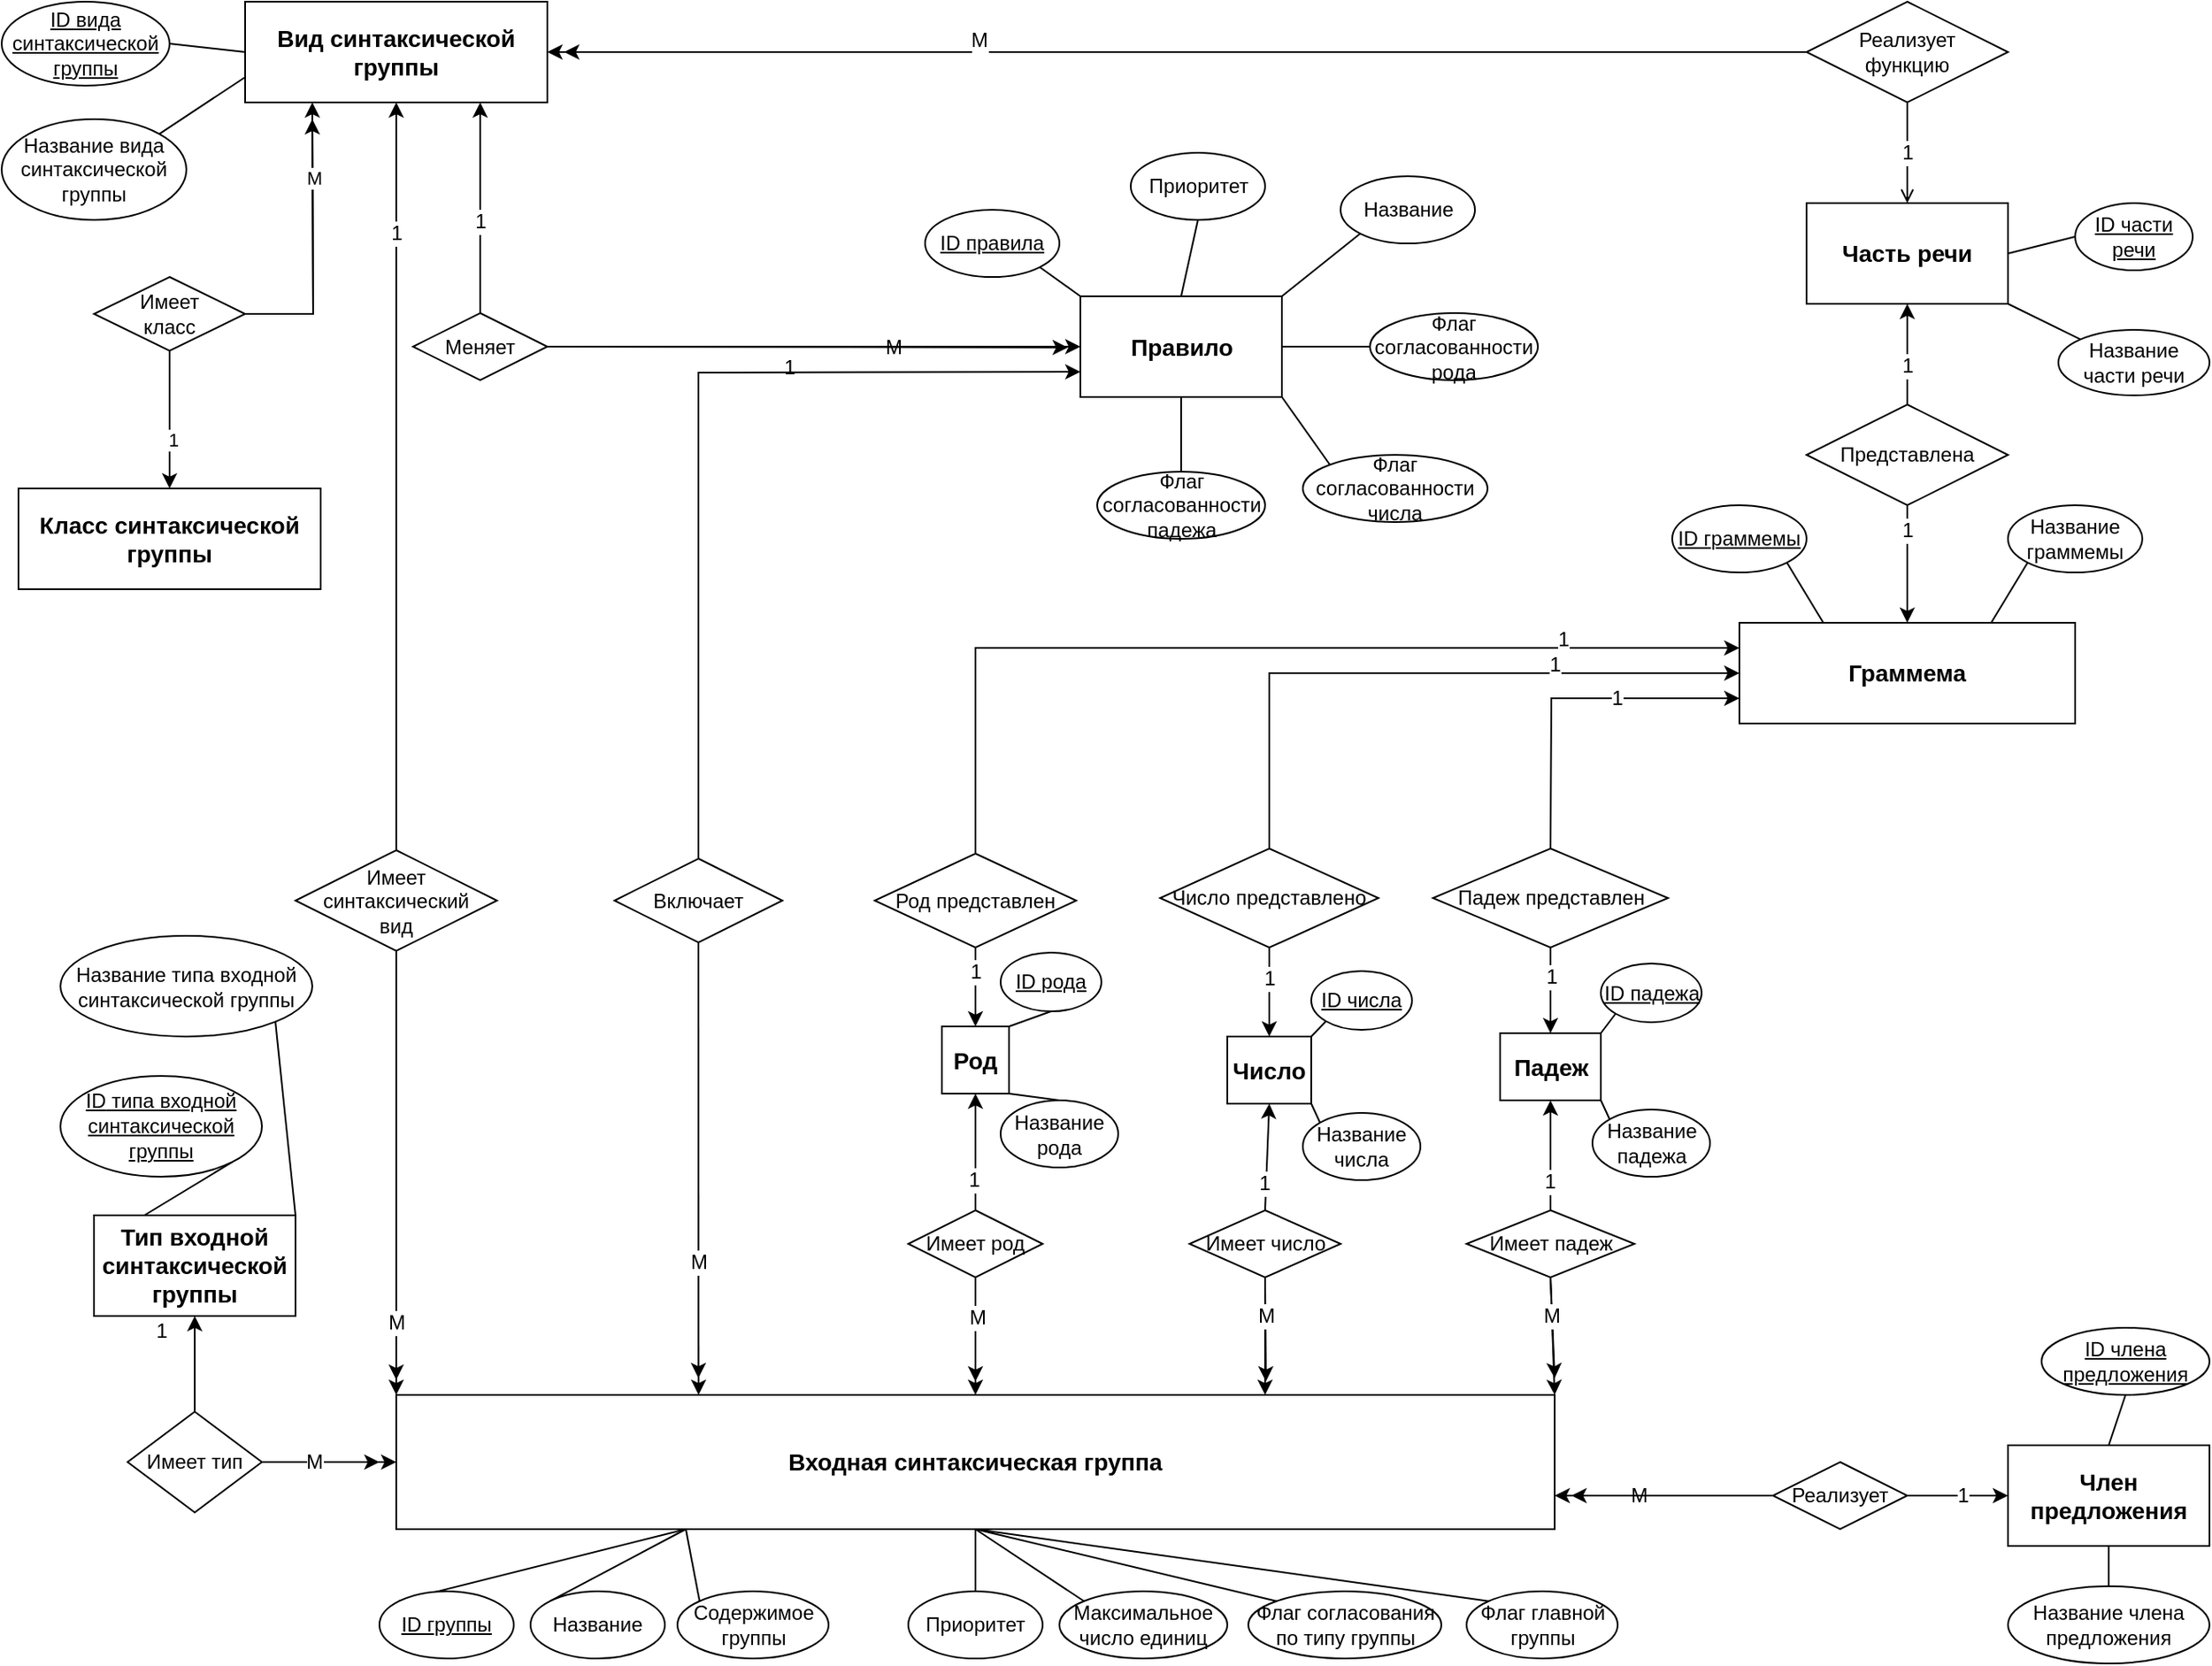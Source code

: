 <mxfile version="13.1.5" type="github">
  <diagram id="3-n-2fktoO8qeBoUGsix" name="Page-1">
    <mxGraphModel dx="539" dy="301" grid="1" gridSize="10" guides="1" tooltips="1" connect="1" arrows="1" fold="1" page="1" pageScale="1" pageWidth="1169" pageHeight="827" math="0" shadow="0">
      <root>
        <mxCell id="0" />
        <mxCell id="1" parent="0" />
        <mxCell id="CdHWgTAZpjWAVC4C5Lwt-5" style="rounded=0;orthogonalLoop=1;jettySize=auto;html=1;exitX=0.5;exitY=1;exitDx=0;exitDy=0;entryX=0;entryY=0;entryDx=0;entryDy=0;endArrow=none;endFill=0;" parent="1" source="Er8K7lmykXEFfFOnpzie-1" target="Er8K7lmykXEFfFOnpzie-8" edge="1">
          <mxGeometry relative="1" as="geometry" />
        </mxCell>
        <mxCell id="CdHWgTAZpjWAVC4C5Lwt-6" style="edgeStyle=none;rounded=0;orthogonalLoop=1;jettySize=auto;html=1;exitX=0.5;exitY=1;exitDx=0;exitDy=0;entryX=0.5;entryY=0;entryDx=0;entryDy=0;endArrow=none;endFill=0;" parent="1" source="Er8K7lmykXEFfFOnpzie-1" target="Er8K7lmykXEFfFOnpzie-6" edge="1">
          <mxGeometry relative="1" as="geometry" />
        </mxCell>
        <mxCell id="CdHWgTAZpjWAVC4C5Lwt-7" style="edgeStyle=none;rounded=0;orthogonalLoop=1;jettySize=auto;html=1;exitX=0.5;exitY=1;exitDx=0;exitDy=0;entryX=0;entryY=0;entryDx=0;entryDy=0;endArrow=none;endFill=0;" parent="1" source="Er8K7lmykXEFfFOnpzie-1" target="Er8K7lmykXEFfFOnpzie-4" edge="1">
          <mxGeometry relative="1" as="geometry" />
        </mxCell>
        <mxCell id="CdHWgTAZpjWAVC4C5Lwt-8" style="edgeStyle=none;rounded=0;orthogonalLoop=1;jettySize=auto;html=1;exitX=0.5;exitY=1;exitDx=0;exitDy=0;entryX=0;entryY=0;entryDx=0;entryDy=0;endArrow=none;endFill=0;" parent="1" source="Er8K7lmykXEFfFOnpzie-1" target="Er8K7lmykXEFfFOnpzie-5" edge="1">
          <mxGeometry relative="1" as="geometry" />
        </mxCell>
        <mxCell id="Er8K7lmykXEFfFOnpzie-1" value="Входная синтаксическая группа" style="rounded=0;whiteSpace=wrap;html=1;fontSize=14;fontStyle=1" parent="1" vertex="1">
          <mxGeometry x="710" y="1100" width="690" height="80" as="geometry" />
        </mxCell>
        <mxCell id="Er8K7lmykXEFfFOnpzie-11" style="rounded=0;orthogonalLoop=1;jettySize=auto;html=1;exitX=0;exitY=0;exitDx=0;exitDy=0;entryX=0.25;entryY=1;entryDx=0;entryDy=0;endArrow=none;endFill=0;" parent="1" source="Er8K7lmykXEFfFOnpzie-2" target="Er8K7lmykXEFfFOnpzie-1" edge="1">
          <mxGeometry relative="1" as="geometry" />
        </mxCell>
        <mxCell id="Er8K7lmykXEFfFOnpzie-2" value="&lt;u&gt;ID группы&lt;/u&gt;" style="ellipse;whiteSpace=wrap;html=1;" parent="1" vertex="1">
          <mxGeometry x="700" y="1217" width="80" height="40" as="geometry" />
        </mxCell>
        <mxCell id="Er8K7lmykXEFfFOnpzie-12" style="edgeStyle=none;rounded=0;orthogonalLoop=1;jettySize=auto;html=1;exitX=0;exitY=0;exitDx=0;exitDy=0;entryX=0.25;entryY=1;entryDx=0;entryDy=0;endArrow=none;endFill=0;" parent="1" source="Er8K7lmykXEFfFOnpzie-3" target="Er8K7lmykXEFfFOnpzie-1" edge="1">
          <mxGeometry relative="1" as="geometry" />
        </mxCell>
        <mxCell id="Er8K7lmykXEFfFOnpzie-3" value="Название" style="ellipse;whiteSpace=wrap;html=1;" parent="1" vertex="1">
          <mxGeometry x="790" y="1217" width="80" height="40" as="geometry" />
        </mxCell>
        <mxCell id="Er8K7lmykXEFfFOnpzie-4" value="Максимальное число единиц" style="ellipse;whiteSpace=wrap;html=1;" parent="1" vertex="1">
          <mxGeometry x="1105" y="1217" width="100" height="40" as="geometry" />
        </mxCell>
        <mxCell id="Er8K7lmykXEFfFOnpzie-5" value="Флаг согласования по типу группы" style="ellipse;whiteSpace=wrap;html=1;" parent="1" vertex="1">
          <mxGeometry x="1217.5" y="1217" width="115" height="40" as="geometry" />
        </mxCell>
        <mxCell id="Er8K7lmykXEFfFOnpzie-6" value="Приоритет" style="ellipse;whiteSpace=wrap;html=1;" parent="1" vertex="1">
          <mxGeometry x="1015" y="1217" width="80" height="40" as="geometry" />
        </mxCell>
        <mxCell id="CdHWgTAZpjWAVC4C5Lwt-1" style="rounded=0;orthogonalLoop=1;jettySize=auto;html=1;exitX=0;exitY=0;exitDx=0;exitDy=0;entryX=0.25;entryY=1;entryDx=0;entryDy=0;endArrow=none;endFill=0;" parent="1" source="Er8K7lmykXEFfFOnpzie-7" target="Er8K7lmykXEFfFOnpzie-1" edge="1">
          <mxGeometry relative="1" as="geometry" />
        </mxCell>
        <mxCell id="Er8K7lmykXEFfFOnpzie-7" value="Содержимое группы" style="ellipse;whiteSpace=wrap;html=1;" parent="1" vertex="1">
          <mxGeometry x="877.5" y="1217" width="90" height="40" as="geometry" />
        </mxCell>
        <mxCell id="Er8K7lmykXEFfFOnpzie-8" value="Флаг главной группы" style="ellipse;whiteSpace=wrap;html=1;" parent="1" vertex="1">
          <mxGeometry x="1347.5" y="1217" width="90" height="40" as="geometry" />
        </mxCell>
        <mxCell id="Er8K7lmykXEFfFOnpzie-20" style="edgeStyle=none;rounded=0;orthogonalLoop=1;jettySize=auto;html=1;exitX=1;exitY=0.5;exitDx=0;exitDy=0;endArrow=classic;endFill=1;" parent="1" source="Er8K7lmykXEFfFOnpzie-19" edge="1">
          <mxGeometry relative="1" as="geometry">
            <mxPoint x="700" y="1140" as="targetPoint" />
            <Array as="points">
              <mxPoint x="660" y="1140" />
            </Array>
          </mxGeometry>
        </mxCell>
        <mxCell id="Er8K7lmykXEFfFOnpzie-23" style="edgeStyle=none;rounded=0;orthogonalLoop=1;jettySize=auto;html=1;exitX=0.5;exitY=0;exitDx=0;exitDy=0;entryX=0.5;entryY=1;entryDx=0;entryDy=0;endArrow=classic;endFill=1;" parent="1" source="Er8K7lmykXEFfFOnpzie-19" target="Er8K7lmykXEFfFOnpzie-22" edge="1">
          <mxGeometry relative="1" as="geometry" />
        </mxCell>
        <mxCell id="Er8K7lmykXEFfFOnpzie-24" value="1" style="text;html=1;align=center;verticalAlign=middle;resizable=0;points=[];labelBackgroundColor=#ffffff;" parent="Er8K7lmykXEFfFOnpzie-23" vertex="1" connectable="0">
          <mxGeometry x="0.651" y="1" relative="1" as="geometry">
            <mxPoint x="-19" y="-1" as="offset" />
          </mxGeometry>
        </mxCell>
        <mxCell id="Acf67Gp8EdVM3Cdp0NT5-10" style="edgeStyle=orthogonalEdgeStyle;rounded=0;orthogonalLoop=1;jettySize=auto;html=1;exitX=1;exitY=0.5;exitDx=0;exitDy=0;startArrow=none;startFill=0;endArrow=classic;endFill=1;entryX=0;entryY=0.5;entryDx=0;entryDy=0;" parent="1" source="Er8K7lmykXEFfFOnpzie-19" target="Er8K7lmykXEFfFOnpzie-1" edge="1">
          <mxGeometry relative="1" as="geometry">
            <mxPoint x="710" y="1187" as="targetPoint" />
            <Array as="points">
              <mxPoint x="640" y="1140" />
              <mxPoint x="640" y="1140" />
            </Array>
          </mxGeometry>
        </mxCell>
        <mxCell id="Acf67Gp8EdVM3Cdp0NT5-19" value="М" style="text;html=1;align=center;verticalAlign=middle;resizable=0;points=[];labelBackgroundColor=#ffffff;" parent="Acf67Gp8EdVM3Cdp0NT5-10" vertex="1" connectable="0">
          <mxGeometry x="0.544" y="-2" relative="1" as="geometry">
            <mxPoint x="-31.43" y="-2" as="offset" />
          </mxGeometry>
        </mxCell>
        <mxCell id="Er8K7lmykXEFfFOnpzie-19" value="Имеет тип" style="rhombus;whiteSpace=wrap;html=1;" parent="1" vertex="1">
          <mxGeometry x="550" y="1110" width="80" height="60" as="geometry" />
        </mxCell>
        <mxCell id="Er8K7lmykXEFfFOnpzie-22" value="&lt;font style=&quot;font-size: 14px&quot;&gt;&lt;b&gt;Тип входной синтаксической группы&lt;/b&gt;&lt;/font&gt;" style="rounded=0;whiteSpace=wrap;html=1;" parent="1" vertex="1">
          <mxGeometry x="530" y="993" width="120" height="60" as="geometry" />
        </mxCell>
        <mxCell id="Er8K7lmykXEFfFOnpzie-27" style="edgeStyle=none;rounded=0;orthogonalLoop=1;jettySize=auto;html=1;exitX=1;exitY=1;exitDx=0;exitDy=0;entryX=1;entryY=0;entryDx=0;entryDy=0;endArrow=none;endFill=0;" parent="1" source="Er8K7lmykXEFfFOnpzie-25" target="Er8K7lmykXEFfFOnpzie-22" edge="1">
          <mxGeometry relative="1" as="geometry" />
        </mxCell>
        <mxCell id="Er8K7lmykXEFfFOnpzie-25" value="&lt;span style=&quot;line-height: 115%&quot;&gt;&lt;font style=&quot;font-size: 12px&quot;&gt;Название типа входной синтаксической группы&lt;/font&gt;&lt;/span&gt;" style="ellipse;whiteSpace=wrap;html=1;" parent="1" vertex="1">
          <mxGeometry x="510" y="826.5" width="150" height="60" as="geometry" />
        </mxCell>
        <mxCell id="Er8K7lmykXEFfFOnpzie-28" style="edgeStyle=none;rounded=0;orthogonalLoop=1;jettySize=auto;html=1;exitX=1;exitY=1;exitDx=0;exitDy=0;entryX=0.25;entryY=0;entryDx=0;entryDy=0;endArrow=none;endFill=0;" parent="1" source="Er8K7lmykXEFfFOnpzie-26" target="Er8K7lmykXEFfFOnpzie-22" edge="1">
          <mxGeometry relative="1" as="geometry" />
        </mxCell>
        <mxCell id="Er8K7lmykXEFfFOnpzie-26" value="&lt;font style=&quot;font-size: 12px&quot;&gt;&lt;u&gt;&lt;span lang=&quot;EN-US&quot; style=&quot;line-height: 115%&quot;&gt;ID&lt;/span&gt;&lt;span lang=&quot;EN-US&quot; style=&quot;line-height: 115%&quot;&gt; &lt;/span&gt;&lt;span style=&quot;line-height: 115%&quot;&gt;типа входной синтаксической группы&lt;/span&gt;&lt;/u&gt;&lt;/font&gt;" style="ellipse;whiteSpace=wrap;html=1;" parent="1" vertex="1">
          <mxGeometry x="510" y="910" width="120" height="60" as="geometry" />
        </mxCell>
        <mxCell id="Er8K7lmykXEFfFOnpzie-50" style="edgeStyle=none;rounded=0;orthogonalLoop=1;jettySize=auto;html=1;exitX=0.5;exitY=1;exitDx=0;exitDy=0;endArrow=classic;endFill=1;" parent="1" source="Er8K7lmykXEFfFOnpzie-29" edge="1">
          <mxGeometry relative="1" as="geometry">
            <mxPoint x="890" y="1090" as="targetPoint" />
          </mxGeometry>
        </mxCell>
        <mxCell id="Acf67Gp8EdVM3Cdp0NT5-11" style="rounded=0;orthogonalLoop=1;jettySize=auto;html=1;exitX=0.5;exitY=1;exitDx=0;exitDy=0;startArrow=none;startFill=0;endArrow=classic;endFill=1;entryX=0.261;entryY=0;entryDx=0;entryDy=0;entryPerimeter=0;" parent="1" source="Er8K7lmykXEFfFOnpzie-29" target="Er8K7lmykXEFfFOnpzie-1" edge="1">
          <mxGeometry relative="1" as="geometry">
            <mxPoint x="885" y="1092" as="targetPoint" />
          </mxGeometry>
        </mxCell>
        <mxCell id="Acf67Gp8EdVM3Cdp0NT5-20" value="М" style="text;html=1;align=center;verticalAlign=middle;resizable=0;points=[];labelBackgroundColor=#ffffff;" parent="Acf67Gp8EdVM3Cdp0NT5-11" vertex="1" connectable="0">
          <mxGeometry x="0.347" y="-3" relative="1" as="geometry">
            <mxPoint x="3" y="9" as="offset" />
          </mxGeometry>
        </mxCell>
        <mxCell id="0sZof68oqh2SKTBoao20-3" style="edgeStyle=none;rounded=0;orthogonalLoop=1;jettySize=auto;html=1;exitX=0.5;exitY=0;exitDx=0;exitDy=0;entryX=0;entryY=0.75;entryDx=0;entryDy=0;" parent="1" source="Er8K7lmykXEFfFOnpzie-29" target="Er8K7lmykXEFfFOnpzie-30" edge="1">
          <mxGeometry relative="1" as="geometry">
            <Array as="points">
              <mxPoint x="890" y="491" />
            </Array>
          </mxGeometry>
        </mxCell>
        <mxCell id="0sZof68oqh2SKTBoao20-4" value="1" style="text;html=1;align=center;verticalAlign=middle;resizable=0;points=[];" parent="0sZof68oqh2SKTBoao20-3" vertex="1" connectable="0">
          <mxGeometry x="0.173" y="-41" relative="1" as="geometry">
            <mxPoint x="40" y="-44" as="offset" />
          </mxGeometry>
        </mxCell>
        <mxCell id="Er8K7lmykXEFfFOnpzie-29" value="Включает" style="rhombus;whiteSpace=wrap;html=1;" parent="1" vertex="1">
          <mxGeometry x="840" y="780.5" width="100" height="50" as="geometry" />
        </mxCell>
        <mxCell id="Er8K7lmykXEFfFOnpzie-30" value="Правило" style="rounded=0;whiteSpace=wrap;html=1;fontSize=14;fontStyle=1" parent="1" vertex="1">
          <mxGeometry x="1117.5" y="445.5" width="120" height="60" as="geometry" />
        </mxCell>
        <mxCell id="Er8K7lmykXEFfFOnpzie-71" style="edgeStyle=none;rounded=0;orthogonalLoop=1;jettySize=auto;html=1;exitX=0.5;exitY=0;exitDx=0;exitDy=0;entryX=0.5;entryY=1;entryDx=0;entryDy=0;endArrow=none;endFill=0;" parent="1" source="Er8K7lmykXEFfFOnpzie-32" target="Er8K7lmykXEFfFOnpzie-30" edge="1">
          <mxGeometry relative="1" as="geometry" />
        </mxCell>
        <mxCell id="Er8K7lmykXEFfFOnpzie-32" value="Флаг согласованности падежа" style="ellipse;whiteSpace=wrap;html=1;" parent="1" vertex="1">
          <mxGeometry x="1127.5" y="550" width="100" height="40" as="geometry" />
        </mxCell>
        <mxCell id="Er8K7lmykXEFfFOnpzie-77" style="edgeStyle=none;rounded=0;orthogonalLoop=1;jettySize=auto;html=1;exitX=0;exitY=0.5;exitDx=0;exitDy=0;entryX=1;entryY=0.5;entryDx=0;entryDy=0;endArrow=none;endFill=0;" parent="1" source="Er8K7lmykXEFfFOnpzie-33" target="Er8K7lmykXEFfFOnpzie-30" edge="1">
          <mxGeometry relative="1" as="geometry" />
        </mxCell>
        <mxCell id="Er8K7lmykXEFfFOnpzie-33" value="Флаг согласованности рода" style="ellipse;whiteSpace=wrap;html=1;" parent="1" vertex="1">
          <mxGeometry x="1290" y="455.5" width="100" height="40" as="geometry" />
        </mxCell>
        <mxCell id="Er8K7lmykXEFfFOnpzie-73" style="edgeStyle=none;rounded=0;orthogonalLoop=1;jettySize=auto;html=1;exitX=0.5;exitY=1;exitDx=0;exitDy=0;entryX=0.5;entryY=0;entryDx=0;entryDy=0;endArrow=none;endFill=0;" parent="1" source="Er8K7lmykXEFfFOnpzie-34" target="Er8K7lmykXEFfFOnpzie-30" edge="1">
          <mxGeometry relative="1" as="geometry">
            <Array as="points" />
          </mxGeometry>
        </mxCell>
        <mxCell id="Er8K7lmykXEFfFOnpzie-34" value="Приоритет" style="ellipse;whiteSpace=wrap;html=1;" parent="1" vertex="1">
          <mxGeometry x="1147.5" y="360" width="80" height="40" as="geometry" />
        </mxCell>
        <mxCell id="Er8K7lmykXEFfFOnpzie-52" style="edgeStyle=none;rounded=0;orthogonalLoop=1;jettySize=auto;html=1;exitX=1;exitY=1;exitDx=0;exitDy=0;entryX=0;entryY=0;entryDx=0;entryDy=0;endArrow=none;endFill=0;" parent="1" source="Er8K7lmykXEFfFOnpzie-35" target="Er8K7lmykXEFfFOnpzie-30" edge="1">
          <mxGeometry relative="1" as="geometry" />
        </mxCell>
        <mxCell id="Er8K7lmykXEFfFOnpzie-35" value="&lt;u&gt;ID правила&lt;/u&gt;" style="ellipse;whiteSpace=wrap;html=1;" parent="1" vertex="1">
          <mxGeometry x="1025" y="394" width="80" height="40" as="geometry" />
        </mxCell>
        <mxCell id="Er8K7lmykXEFfFOnpzie-74" style="edgeStyle=none;rounded=0;orthogonalLoop=1;jettySize=auto;html=1;exitX=0;exitY=0;exitDx=0;exitDy=0;entryX=1;entryY=1;entryDx=0;entryDy=0;endArrow=none;endFill=0;" parent="1" source="Er8K7lmykXEFfFOnpzie-40" target="Er8K7lmykXEFfFOnpzie-30" edge="1">
          <mxGeometry relative="1" as="geometry" />
        </mxCell>
        <mxCell id="Er8K7lmykXEFfFOnpzie-40" value="Флаг согласованности числа" style="ellipse;whiteSpace=wrap;html=1;" parent="1" vertex="1">
          <mxGeometry x="1250" y="540" width="110" height="40" as="geometry" />
        </mxCell>
        <mxCell id="Er8K7lmykXEFfFOnpzie-72" style="edgeStyle=none;rounded=0;orthogonalLoop=1;jettySize=auto;html=1;exitX=0;exitY=1;exitDx=0;exitDy=0;entryX=1;entryY=0;entryDx=0;entryDy=0;endArrow=none;endFill=0;" parent="1" source="Er8K7lmykXEFfFOnpzie-46" target="Er8K7lmykXEFfFOnpzie-30" edge="1">
          <mxGeometry relative="1" as="geometry" />
        </mxCell>
        <mxCell id="Er8K7lmykXEFfFOnpzie-46" value="Название" style="ellipse;whiteSpace=wrap;html=1;" parent="1" vertex="1">
          <mxGeometry x="1272.5" y="374" width="80" height="40" as="geometry" />
        </mxCell>
        <mxCell id="Er8K7lmykXEFfFOnpzie-58" style="edgeStyle=none;rounded=0;orthogonalLoop=1;jettySize=auto;html=1;exitX=0.5;exitY=0;exitDx=0;exitDy=0;endArrow=classic;endFill=1;" parent="1" source="Er8K7lmykXEFfFOnpzie-53" edge="1">
          <mxGeometry relative="1" as="geometry">
            <mxPoint x="760" y="330" as="targetPoint" />
          </mxGeometry>
        </mxCell>
        <mxCell id="Er8K7lmykXEFfFOnpzie-59" value="1" style="text;html=1;align=center;verticalAlign=middle;resizable=0;points=[];labelBackgroundColor=#ffffff;" parent="Er8K7lmykXEFfFOnpzie-58" vertex="1" connectable="0">
          <mxGeometry x="-0.486" relative="1" as="geometry">
            <mxPoint y="-22" as="offset" />
          </mxGeometry>
        </mxCell>
        <mxCell id="Acf67Gp8EdVM3Cdp0NT5-2" style="edgeStyle=orthogonalEdgeStyle;rounded=0;orthogonalLoop=1;jettySize=auto;html=1;endArrow=classic;endFill=1;entryX=0;entryY=0.5;entryDx=0;entryDy=0;exitX=1;exitY=0.5;exitDx=0;exitDy=0;" parent="1" source="Er8K7lmykXEFfFOnpzie-53" target="Er8K7lmykXEFfFOnpzie-30" edge="1">
          <mxGeometry relative="1" as="geometry">
            <mxPoint x="820" y="540" as="sourcePoint" />
            <mxPoint x="1110" y="500" as="targetPoint" />
            <Array as="points">
              <mxPoint x="820" y="476" />
              <mxPoint x="820" y="476" />
            </Array>
          </mxGeometry>
        </mxCell>
        <mxCell id="CdHWgTAZpjWAVC4C5Lwt-13" style="edgeStyle=none;rounded=0;orthogonalLoop=1;jettySize=auto;html=1;exitX=1;exitY=0.5;exitDx=0;exitDy=0;endArrow=classic;endFill=1;" parent="1" source="Er8K7lmykXEFfFOnpzie-53" edge="1">
          <mxGeometry relative="1" as="geometry">
            <mxPoint x="1110" y="476" as="targetPoint" />
            <Array as="points" />
          </mxGeometry>
        </mxCell>
        <mxCell id="CdHWgTAZpjWAVC4C5Lwt-14" value="М" style="text;html=1;align=center;verticalAlign=middle;resizable=0;points=[];" parent="CdHWgTAZpjWAVC4C5Lwt-13" vertex="1" connectable="0">
          <mxGeometry x="0.35" y="-2" relative="1" as="geometry">
            <mxPoint x="-4.16" y="-2.34" as="offset" />
          </mxGeometry>
        </mxCell>
        <mxCell id="Er8K7lmykXEFfFOnpzie-53" value="Меняет" style="rhombus;whiteSpace=wrap;html=1;" parent="1" vertex="1">
          <mxGeometry x="720" y="455.5" width="80" height="40" as="geometry" />
        </mxCell>
        <mxCell id="Er8K7lmykXEFfFOnpzie-57" value="Вид синтаксической группы" style="rounded=0;whiteSpace=wrap;html=1;fontSize=14;fontStyle=1" parent="1" vertex="1">
          <mxGeometry x="620" y="270" width="180" height="60" as="geometry" />
        </mxCell>
        <mxCell id="Er8K7lmykXEFfFOnpzie-62" style="edgeStyle=none;rounded=0;orthogonalLoop=1;jettySize=auto;html=1;exitX=1;exitY=0.5;exitDx=0;exitDy=0;entryX=0;entryY=0.5;entryDx=0;entryDy=0;endArrow=none;endFill=0;" parent="1" source="Er8K7lmykXEFfFOnpzie-60" target="Er8K7lmykXEFfFOnpzie-57" edge="1">
          <mxGeometry relative="1" as="geometry" />
        </mxCell>
        <mxCell id="Er8K7lmykXEFfFOnpzie-60" value="&lt;u&gt;ID вида синтаксической группы&lt;/u&gt;" style="ellipse;whiteSpace=wrap;html=1;" parent="1" vertex="1">
          <mxGeometry x="475" y="270" width="100" height="50" as="geometry" />
        </mxCell>
        <mxCell id="Er8K7lmykXEFfFOnpzie-63" style="edgeStyle=none;rounded=0;orthogonalLoop=1;jettySize=auto;html=1;exitX=1;exitY=0;exitDx=0;exitDy=0;entryX=0;entryY=0.75;entryDx=0;entryDy=0;endArrow=none;endFill=0;" parent="1" source="Er8K7lmykXEFfFOnpzie-61" target="Er8K7lmykXEFfFOnpzie-57" edge="1">
          <mxGeometry relative="1" as="geometry">
            <mxPoint x="703.891" y="538.787" as="sourcePoint" />
          </mxGeometry>
        </mxCell>
        <mxCell id="Er8K7lmykXEFfFOnpzie-61" value="Название вида синтаксической группы" style="ellipse;whiteSpace=wrap;html=1;" parent="1" vertex="1">
          <mxGeometry x="475" y="340" width="110" height="60" as="geometry" />
        </mxCell>
        <mxCell id="Er8K7lmykXEFfFOnpzie-81" style="edgeStyle=none;rounded=0;orthogonalLoop=1;jettySize=auto;html=1;exitX=0.5;exitY=0;exitDx=0;exitDy=0;entryX=0.5;entryY=1;entryDx=0;entryDy=0;endArrow=classic;endFill=1;" parent="1" source="Er8K7lmykXEFfFOnpzie-78" target="Er8K7lmykXEFfFOnpzie-57" edge="1">
          <mxGeometry relative="1" as="geometry" />
        </mxCell>
        <mxCell id="Er8K7lmykXEFfFOnpzie-82" value="1" style="text;html=1;align=center;verticalAlign=middle;resizable=0;points=[];labelBackgroundColor=#ffffff;" parent="Er8K7lmykXEFfFOnpzie-81" vertex="1" connectable="0">
          <mxGeometry x="0.685" y="-1" relative="1" as="geometry">
            <mxPoint x="-1" y="8" as="offset" />
          </mxGeometry>
        </mxCell>
        <mxCell id="Acf67Gp8EdVM3Cdp0NT5-16" style="rounded=0;orthogonalLoop=1;jettySize=auto;html=1;exitX=0.5;exitY=1;exitDx=0;exitDy=0;startArrow=none;startFill=0;endArrow=classic;endFill=1;entryX=0;entryY=0;entryDx=0;entryDy=0;" parent="1" source="Er8K7lmykXEFfFOnpzie-78" target="Er8K7lmykXEFfFOnpzie-1" edge="1">
          <mxGeometry relative="1" as="geometry">
            <mxPoint x="751" y="782.0" as="sourcePoint" />
            <mxPoint x="770" y="1100" as="targetPoint" />
          </mxGeometry>
        </mxCell>
        <mxCell id="Acf67Gp8EdVM3Cdp0NT5-17" style="edgeStyle=none;rounded=0;orthogonalLoop=1;jettySize=auto;html=1;exitX=0.5;exitY=1;exitDx=0;exitDy=0;startArrow=none;startFill=0;endArrow=classic;endFill=1;" parent="1" source="Er8K7lmykXEFfFOnpzie-78" edge="1">
          <mxGeometry relative="1" as="geometry">
            <mxPoint x="710" y="1091" as="targetPoint" />
            <mxPoint x="751" y="782.0" as="sourcePoint" />
          </mxGeometry>
        </mxCell>
        <mxCell id="Acf67Gp8EdVM3Cdp0NT5-18" value="М" style="text;html=1;align=center;verticalAlign=middle;resizable=0;points=[];labelBackgroundColor=#ffffff;" parent="Acf67Gp8EdVM3Cdp0NT5-17" vertex="1" connectable="0">
          <mxGeometry x="0.728" relative="1" as="geometry">
            <mxPoint as="offset" />
          </mxGeometry>
        </mxCell>
        <mxCell id="Er8K7lmykXEFfFOnpzie-93" style="edgeStyle=none;rounded=0;orthogonalLoop=1;jettySize=auto;html=1;exitX=0.5;exitY=0;exitDx=0;exitDy=0;entryX=0.5;entryY=1;entryDx=0;entryDy=0;endArrow=none;endFill=0;" parent="1" source="Er8K7lmykXEFfFOnpzie-84" target="Er8K7lmykXEFfFOnpzie-91" edge="1">
          <mxGeometry relative="1" as="geometry" />
        </mxCell>
        <mxCell id="Er8K7lmykXEFfFOnpzie-94" style="edgeStyle=none;rounded=0;orthogonalLoop=1;jettySize=auto;html=1;exitX=0.5;exitY=1;exitDx=0;exitDy=0;entryX=0.5;entryY=0;entryDx=0;entryDy=0;endArrow=none;endFill=0;" parent="1" source="Er8K7lmykXEFfFOnpzie-84" target="Er8K7lmykXEFfFOnpzie-92" edge="1">
          <mxGeometry relative="1" as="geometry" />
        </mxCell>
        <mxCell id="Er8K7lmykXEFfFOnpzie-84" value="Член предложения" style="rounded=0;whiteSpace=wrap;html=1;fontSize=14;fontStyle=1" parent="1" vertex="1">
          <mxGeometry x="1670" y="1130" width="120" height="60" as="geometry" />
        </mxCell>
        <mxCell id="Er8K7lmykXEFfFOnpzie-86" style="edgeStyle=none;rounded=0;orthogonalLoop=1;jettySize=auto;html=1;exitX=0;exitY=0.5;exitDx=0;exitDy=0;entryX=1;entryY=0.75;entryDx=0;entryDy=0;endArrow=classic;endFill=1;" parent="1" source="Er8K7lmykXEFfFOnpzie-85" target="Er8K7lmykXEFfFOnpzie-1" edge="1">
          <mxGeometry relative="1" as="geometry">
            <Array as="points" />
            <mxPoint x="1941" y="1180.0" as="targetPoint" />
          </mxGeometry>
        </mxCell>
        <mxCell id="Er8K7lmykXEFfFOnpzie-87" style="edgeStyle=none;rounded=0;orthogonalLoop=1;jettySize=auto;html=1;exitX=1;exitY=0.5;exitDx=0;exitDy=0;entryX=0;entryY=0.5;entryDx=0;entryDy=0;endArrow=classic;endFill=1;" parent="1" source="Er8K7lmykXEFfFOnpzie-85" target="Er8K7lmykXEFfFOnpzie-84" edge="1">
          <mxGeometry relative="1" as="geometry" />
        </mxCell>
        <mxCell id="Er8K7lmykXEFfFOnpzie-88" value="1" style="text;html=1;align=center;verticalAlign=middle;resizable=0;points=[];labelBackgroundColor=#ffffff;" parent="Er8K7lmykXEFfFOnpzie-87" vertex="1" connectable="0">
          <mxGeometry x="-0.242" y="2" relative="1" as="geometry">
            <mxPoint x="10" y="2" as="offset" />
          </mxGeometry>
        </mxCell>
        <mxCell id="CdHWgTAZpjWAVC4C5Lwt-2" style="edgeStyle=orthogonalEdgeStyle;rounded=0;orthogonalLoop=1;jettySize=auto;html=1;exitX=0;exitY=0.5;exitDx=0;exitDy=0;endArrow=classic;endFill=1;" parent="1" source="Er8K7lmykXEFfFOnpzie-85" edge="1">
          <mxGeometry relative="1" as="geometry">
            <mxPoint x="1410" y="1160" as="targetPoint" />
          </mxGeometry>
        </mxCell>
        <mxCell id="CdHWgTAZpjWAVC4C5Lwt-4" value="М" style="text;html=1;align=center;verticalAlign=middle;resizable=0;points=[];" parent="CdHWgTAZpjWAVC4C5Lwt-2" vertex="1" connectable="0">
          <mxGeometry x="-0.1" y="-16" relative="1" as="geometry">
            <mxPoint x="-26" y="16" as="offset" />
          </mxGeometry>
        </mxCell>
        <mxCell id="Er8K7lmykXEFfFOnpzie-85" value="Реализует" style="rhombus;whiteSpace=wrap;html=1;" parent="1" vertex="1">
          <mxGeometry x="1530" y="1140" width="80" height="40" as="geometry" />
        </mxCell>
        <mxCell id="Er8K7lmykXEFfFOnpzie-91" value="&lt;u&gt;ID члена предложения&lt;/u&gt;" style="ellipse;whiteSpace=wrap;html=1;" parent="1" vertex="1">
          <mxGeometry x="1690" y="1060" width="100" height="40" as="geometry" />
        </mxCell>
        <mxCell id="Er8K7lmykXEFfFOnpzie-92" value="Название члена предложения" style="ellipse;whiteSpace=wrap;html=1;" parent="1" vertex="1">
          <mxGeometry x="1670" y="1214" width="120" height="46" as="geometry" />
        </mxCell>
        <mxCell id="Er8K7lmykXEFfFOnpzie-105" value="Граммема" style="rounded=0;whiteSpace=wrap;html=1;fontSize=14;fontStyle=1" parent="1" vertex="1">
          <mxGeometry x="1510" y="640" width="200" height="60" as="geometry" />
        </mxCell>
        <mxCell id="Er8K7lmykXEFfFOnpzie-111" value="Часть речи" style="rounded=0;whiteSpace=wrap;html=1;fontSize=14;fontStyle=1" parent="1" vertex="1">
          <mxGeometry x="1550" y="390" width="120" height="60" as="geometry" />
        </mxCell>
        <mxCell id="Er8K7lmykXEFfFOnpzie-113" style="edgeStyle=none;rounded=0;orthogonalLoop=1;jettySize=auto;html=1;exitX=0.5;exitY=1;exitDx=0;exitDy=0;entryX=0.5;entryY=0;entryDx=0;entryDy=0;endArrow=classic;endFill=1;" parent="1" source="Er8K7lmykXEFfFOnpzie-112" target="Er8K7lmykXEFfFOnpzie-105" edge="1">
          <mxGeometry relative="1" as="geometry">
            <Array as="points">
              <mxPoint x="1610" y="580" />
            </Array>
          </mxGeometry>
        </mxCell>
        <mxCell id="Er8K7lmykXEFfFOnpzie-117" value="1" style="text;html=1;align=center;verticalAlign=middle;resizable=0;points=[];labelBackgroundColor=#ffffff;" parent="Er8K7lmykXEFfFOnpzie-113" vertex="1" connectable="0">
          <mxGeometry x="0.267" relative="1" as="geometry">
            <mxPoint y="-30" as="offset" />
          </mxGeometry>
        </mxCell>
        <mxCell id="Er8K7lmykXEFfFOnpzie-114" style="edgeStyle=none;rounded=0;orthogonalLoop=1;jettySize=auto;html=1;exitX=0.5;exitY=0;exitDx=0;exitDy=0;entryX=0.5;entryY=1;entryDx=0;entryDy=0;endArrow=classic;endFill=1;" parent="1" source="Er8K7lmykXEFfFOnpzie-112" target="Er8K7lmykXEFfFOnpzie-111" edge="1">
          <mxGeometry relative="1" as="geometry" />
        </mxCell>
        <mxCell id="Er8K7lmykXEFfFOnpzie-116" value="1" style="text;html=1;align=center;verticalAlign=middle;resizable=0;points=[];labelBackgroundColor=#ffffff;" parent="Er8K7lmykXEFfFOnpzie-114" vertex="1" connectable="0">
          <mxGeometry x="0.325" relative="1" as="geometry">
            <mxPoint y="16.67" as="offset" />
          </mxGeometry>
        </mxCell>
        <mxCell id="Er8K7lmykXEFfFOnpzie-112" value="Представлена" style="rhombus;whiteSpace=wrap;html=1;" parent="1" vertex="1">
          <mxGeometry x="1550" y="510" width="120" height="60" as="geometry" />
        </mxCell>
        <mxCell id="Er8K7lmykXEFfFOnpzie-118" style="edgeStyle=none;rounded=0;orthogonalLoop=1;jettySize=auto;html=1;exitX=0.5;exitY=1;exitDx=0;exitDy=0;entryX=0.5;entryY=0;entryDx=0;entryDy=0;endArrow=open;endFill=0;" parent="1" source="Er8K7lmykXEFfFOnpzie-115" target="Er8K7lmykXEFfFOnpzie-111" edge="1">
          <mxGeometry relative="1" as="geometry" />
        </mxCell>
        <mxCell id="Er8K7lmykXEFfFOnpzie-121" value="1" style="text;html=1;align=center;verticalAlign=middle;resizable=0;points=[];labelBackgroundColor=#ffffff;" parent="Er8K7lmykXEFfFOnpzie-118" vertex="1" connectable="0">
          <mxGeometry x="0.438" y="2" relative="1" as="geometry">
            <mxPoint x="-2" y="-13.33" as="offset" />
          </mxGeometry>
        </mxCell>
        <mxCell id="Er8K7lmykXEFfFOnpzie-119" style="edgeStyle=none;rounded=0;orthogonalLoop=1;jettySize=auto;html=1;exitX=0;exitY=0.5;exitDx=0;exitDy=0;endArrow=classic;endFill=1;entryX=1;entryY=0.5;entryDx=0;entryDy=0;" parent="1" source="Er8K7lmykXEFfFOnpzie-115" target="Er8K7lmykXEFfFOnpzie-57" edge="1">
          <mxGeometry relative="1" as="geometry">
            <mxPoint x="870" y="320" as="targetPoint" />
          </mxGeometry>
        </mxCell>
        <mxCell id="Acf67Gp8EdVM3Cdp0NT5-1" style="edgeStyle=orthogonalEdgeStyle;rounded=0;orthogonalLoop=1;jettySize=auto;html=1;exitX=0;exitY=0.5;exitDx=0;exitDy=0;endArrow=classic;endFill=1;" parent="1" source="Er8K7lmykXEFfFOnpzie-115" edge="1">
          <mxGeometry relative="1" as="geometry">
            <mxPoint x="810" y="300" as="targetPoint" />
          </mxGeometry>
        </mxCell>
        <mxCell id="Acf67Gp8EdVM3Cdp0NT5-5" value="М" style="text;html=1;align=center;verticalAlign=middle;resizable=0;points=[];labelBackgroundColor=#ffffff;" parent="Acf67Gp8EdVM3Cdp0NT5-1" vertex="1" connectable="0">
          <mxGeometry x="0.3" y="-2" relative="1" as="geometry">
            <mxPoint x="-12.5" y="-5.5" as="offset" />
          </mxGeometry>
        </mxCell>
        <mxCell id="Er8K7lmykXEFfFOnpzie-115" value="Реализует&lt;br&gt;функцию" style="rhombus;whiteSpace=wrap;html=1;" parent="1" vertex="1">
          <mxGeometry x="1550" y="270" width="120" height="60" as="geometry" />
        </mxCell>
        <mxCell id="Er8K7lmykXEFfFOnpzie-124" style="edgeStyle=none;rounded=0;orthogonalLoop=1;jettySize=auto;html=1;exitX=0;exitY=0.5;exitDx=0;exitDy=0;entryX=1;entryY=0.5;entryDx=0;entryDy=0;endArrow=none;endFill=0;" parent="1" source="Er8K7lmykXEFfFOnpzie-122" target="Er8K7lmykXEFfFOnpzie-111" edge="1">
          <mxGeometry relative="1" as="geometry" />
        </mxCell>
        <mxCell id="Er8K7lmykXEFfFOnpzie-122" value="&lt;u&gt;ID части речи&lt;/u&gt;" style="ellipse;whiteSpace=wrap;html=1;" parent="1" vertex="1">
          <mxGeometry x="1710" y="390" width="70" height="40" as="geometry" />
        </mxCell>
        <mxCell id="Er8K7lmykXEFfFOnpzie-125" style="edgeStyle=none;rounded=0;orthogonalLoop=1;jettySize=auto;html=1;exitX=0;exitY=0;exitDx=0;exitDy=0;entryX=1;entryY=1;entryDx=0;entryDy=0;endArrow=none;endFill=0;" parent="1" source="Er8K7lmykXEFfFOnpzie-123" target="Er8K7lmykXEFfFOnpzie-111" edge="1">
          <mxGeometry relative="1" as="geometry" />
        </mxCell>
        <mxCell id="Er8K7lmykXEFfFOnpzie-123" value="Название части речи" style="ellipse;whiteSpace=wrap;html=1;" parent="1" vertex="1">
          <mxGeometry x="1700" y="465.5" width="90" height="39" as="geometry" />
        </mxCell>
        <mxCell id="Er8K7lmykXEFfFOnpzie-129" style="edgeStyle=none;rounded=0;orthogonalLoop=1;jettySize=auto;html=1;entryX=0.25;entryY=0;entryDx=0;entryDy=0;endArrow=none;endFill=0;exitX=1;exitY=1;exitDx=0;exitDy=0;" parent="1" source="Er8K7lmykXEFfFOnpzie-126" target="Er8K7lmykXEFfFOnpzie-105" edge="1">
          <mxGeometry relative="1" as="geometry">
            <mxPoint x="1670" y="604" as="sourcePoint" />
          </mxGeometry>
        </mxCell>
        <mxCell id="Er8K7lmykXEFfFOnpzie-126" value="&lt;u&gt;ID граммемы&lt;/u&gt;" style="ellipse;whiteSpace=wrap;html=1;" parent="1" vertex="1">
          <mxGeometry x="1470" y="570" width="80" height="40" as="geometry" />
        </mxCell>
        <mxCell id="Er8K7lmykXEFfFOnpzie-128" style="edgeStyle=none;rounded=0;orthogonalLoop=1;jettySize=auto;html=1;exitX=0;exitY=1;exitDx=0;exitDy=0;entryX=0.75;entryY=0;entryDx=0;entryDy=0;endArrow=none;endFill=0;" parent="1" source="Er8K7lmykXEFfFOnpzie-127" target="Er8K7lmykXEFfFOnpzie-105" edge="1">
          <mxGeometry relative="1" as="geometry" />
        </mxCell>
        <mxCell id="Er8K7lmykXEFfFOnpzie-127" value="Название граммемы" style="ellipse;whiteSpace=wrap;html=1;" parent="1" vertex="1">
          <mxGeometry x="1670" y="570" width="80" height="40" as="geometry" />
        </mxCell>
        <mxCell id="Er8K7lmykXEFfFOnpzie-144" style="edgeStyle=none;rounded=0;orthogonalLoop=1;jettySize=auto;html=1;exitX=1;exitY=1;exitDx=0;exitDy=0;entryX=0.5;entryY=0;entryDx=0;entryDy=0;endArrow=none;endFill=0;" parent="1" source="Er8K7lmykXEFfFOnpzie-140" target="Er8K7lmykXEFfFOnpzie-142" edge="1">
          <mxGeometry relative="1" as="geometry" />
        </mxCell>
        <mxCell id="Er8K7lmykXEFfFOnpzie-145" style="edgeStyle=none;rounded=0;orthogonalLoop=1;jettySize=auto;html=1;exitX=1;exitY=0;exitDx=0;exitDy=0;entryX=0.5;entryY=1;entryDx=0;entryDy=0;endArrow=none;endFill=0;" parent="1" source="Er8K7lmykXEFfFOnpzie-140" target="Er8K7lmykXEFfFOnpzie-141" edge="1">
          <mxGeometry relative="1" as="geometry" />
        </mxCell>
        <mxCell id="Er8K7lmykXEFfFOnpzie-153" style="edgeStyle=none;rounded=0;orthogonalLoop=1;jettySize=auto;html=1;exitX=0.5;exitY=1;exitDx=0;exitDy=0;entryX=0.5;entryY=0;entryDx=0;entryDy=0;endArrow=none;endFill=0;startArrow=classic;startFill=1;" parent="1" source="Er8K7lmykXEFfFOnpzie-140" target="Er8K7lmykXEFfFOnpzie-152" edge="1">
          <mxGeometry relative="1" as="geometry" />
        </mxCell>
        <mxCell id="Er8K7lmykXEFfFOnpzie-154" value="1" style="text;html=1;align=center;verticalAlign=middle;resizable=0;points=[];labelBackgroundColor=#ffffff;" parent="Er8K7lmykXEFfFOnpzie-153" vertex="1" connectable="0">
          <mxGeometry x="0.483" y="-1" relative="1" as="geometry">
            <mxPoint as="offset" />
          </mxGeometry>
        </mxCell>
        <mxCell id="Er8K7lmykXEFfFOnpzie-140" value="&lt;font style=&quot;font-size: 14px&quot;&gt;&lt;b&gt;Род&lt;/b&gt;&lt;/font&gt;" style="rounded=0;whiteSpace=wrap;html=1;" parent="1" vertex="1">
          <mxGeometry x="1035" y="880.5" width="40" height="40" as="geometry" />
        </mxCell>
        <mxCell id="Er8K7lmykXEFfFOnpzie-141" value="&lt;u&gt;ID рода&lt;/u&gt;" style="ellipse;whiteSpace=wrap;html=1;" parent="1" vertex="1">
          <mxGeometry x="1070" y="836.5" width="60" height="35" as="geometry" />
        </mxCell>
        <mxCell id="Er8K7lmykXEFfFOnpzie-142" value="Название рода" style="ellipse;whiteSpace=wrap;html=1;" parent="1" vertex="1">
          <mxGeometry x="1070" y="924.5" width="70" height="40" as="geometry" />
        </mxCell>
        <mxCell id="Er8K7lmykXEFfFOnpzie-147" style="edgeStyle=none;rounded=0;orthogonalLoop=1;jettySize=auto;html=1;exitX=0.5;exitY=1;exitDx=0;exitDy=0;entryX=0.5;entryY=0;entryDx=0;entryDy=0;endArrow=classic;endFill=1;" parent="1" source="Er8K7lmykXEFfFOnpzie-146" target="Er8K7lmykXEFfFOnpzie-140" edge="1">
          <mxGeometry relative="1" as="geometry" />
        </mxCell>
        <mxCell id="Er8K7lmykXEFfFOnpzie-148" value="1" style="text;html=1;align=center;verticalAlign=middle;resizable=0;points=[];labelBackgroundColor=#ffffff;" parent="Er8K7lmykXEFfFOnpzie-147" vertex="1" connectable="0">
          <mxGeometry x="0.422" y="1" relative="1" as="geometry">
            <mxPoint x="-1" y="-19" as="offset" />
          </mxGeometry>
        </mxCell>
        <mxCell id="Er8K7lmykXEFfFOnpzie-149" style="edgeStyle=none;rounded=0;orthogonalLoop=1;jettySize=auto;html=1;exitX=0.5;exitY=0;exitDx=0;exitDy=0;endArrow=classic;endFill=1;entryX=0;entryY=0.25;entryDx=0;entryDy=0;" parent="1" source="Er8K7lmykXEFfFOnpzie-146" target="Er8K7lmykXEFfFOnpzie-105" edge="1">
          <mxGeometry relative="1" as="geometry">
            <mxPoint x="910" y="745" as="targetPoint" />
            <Array as="points">
              <mxPoint x="1055" y="655" />
            </Array>
          </mxGeometry>
        </mxCell>
        <mxCell id="Er8K7lmykXEFfFOnpzie-150" value="1" style="text;html=1;align=center;verticalAlign=middle;resizable=0;points=[];labelBackgroundColor=#ffffff;" parent="Er8K7lmykXEFfFOnpzie-149" vertex="1" connectable="0">
          <mxGeometry x="0.444" y="1" relative="1" as="geometry">
            <mxPoint x="55" y="-4" as="offset" />
          </mxGeometry>
        </mxCell>
        <mxCell id="Er8K7lmykXEFfFOnpzie-146" value="Род представлен" style="rhombus;whiteSpace=wrap;html=1;" parent="1" vertex="1">
          <mxGeometry x="995" y="777.5" width="120" height="56" as="geometry" />
        </mxCell>
        <mxCell id="Er8K7lmykXEFfFOnpzie-155" style="edgeStyle=none;rounded=0;orthogonalLoop=1;jettySize=auto;html=1;exitX=0.5;exitY=1;exitDx=0;exitDy=0;endArrow=classic;endFill=1;entryX=0.5;entryY=0;entryDx=0;entryDy=0;" parent="1" source="Er8K7lmykXEFfFOnpzie-152" target="Er8K7lmykXEFfFOnpzie-1" edge="1">
          <mxGeometry relative="1" as="geometry">
            <mxPoint x="950" y="1070" as="targetPoint" />
          </mxGeometry>
        </mxCell>
        <mxCell id="Acf67Gp8EdVM3Cdp0NT5-13" style="edgeStyle=orthogonalEdgeStyle;rounded=0;orthogonalLoop=1;jettySize=auto;html=1;exitX=0.5;exitY=1;exitDx=0;exitDy=0;startArrow=none;startFill=0;endArrow=classic;endFill=1;" parent="1" source="Er8K7lmykXEFfFOnpzie-152" edge="1">
          <mxGeometry relative="1" as="geometry">
            <mxPoint x="1055" y="1092" as="targetPoint" />
          </mxGeometry>
        </mxCell>
        <mxCell id="Acf67Gp8EdVM3Cdp0NT5-43" value="М" style="text;html=1;align=center;verticalAlign=middle;resizable=0;points=[];labelBackgroundColor=#ffffff;" parent="Acf67Gp8EdVM3Cdp0NT5-13" vertex="1" connectable="0">
          <mxGeometry x="0.265" y="3" relative="1" as="geometry">
            <mxPoint x="-3" y="-15.5" as="offset" />
          </mxGeometry>
        </mxCell>
        <mxCell id="Er8K7lmykXEFfFOnpzie-152" value="Имеет род" style="rhombus;whiteSpace=wrap;html=1;" parent="1" vertex="1">
          <mxGeometry x="1015" y="990" width="80" height="40" as="geometry" />
        </mxCell>
        <mxCell id="Er8K7lmykXEFfFOnpzie-172" style="edgeStyle=none;rounded=0;orthogonalLoop=1;jettySize=auto;html=1;exitX=1;exitY=1;exitDx=0;exitDy=0;entryX=0;entryY=0;entryDx=0;entryDy=0;endArrow=none;endFill=0;" parent="1" source="Er8K7lmykXEFfFOnpzie-176" target="Er8K7lmykXEFfFOnpzie-178" edge="1">
          <mxGeometry relative="1" as="geometry" />
        </mxCell>
        <mxCell id="Er8K7lmykXEFfFOnpzie-173" style="edgeStyle=none;rounded=0;orthogonalLoop=1;jettySize=auto;html=1;exitX=1;exitY=0;exitDx=0;exitDy=0;entryX=0;entryY=1;entryDx=0;entryDy=0;endArrow=none;endFill=0;" parent="1" source="Er8K7lmykXEFfFOnpzie-176" target="Er8K7lmykXEFfFOnpzie-177" edge="1">
          <mxGeometry relative="1" as="geometry" />
        </mxCell>
        <mxCell id="Er8K7lmykXEFfFOnpzie-174" style="edgeStyle=none;rounded=0;orthogonalLoop=1;jettySize=auto;html=1;exitX=0.5;exitY=1;exitDx=0;exitDy=0;entryX=0.5;entryY=0;entryDx=0;entryDy=0;endArrow=none;endFill=0;startArrow=classic;startFill=1;" parent="1" source="Er8K7lmykXEFfFOnpzie-176" target="Er8K7lmykXEFfFOnpzie-186" edge="1">
          <mxGeometry relative="1" as="geometry" />
        </mxCell>
        <mxCell id="Er8K7lmykXEFfFOnpzie-175" value="1" style="text;html=1;align=center;verticalAlign=middle;resizable=0;points=[];labelBackgroundColor=#ffffff;" parent="Er8K7lmykXEFfFOnpzie-174" vertex="1" connectable="0">
          <mxGeometry x="0.483" y="-1" relative="1" as="geometry">
            <mxPoint as="offset" />
          </mxGeometry>
        </mxCell>
        <mxCell id="Er8K7lmykXEFfFOnpzie-176" value="Число" style="rounded=0;whiteSpace=wrap;html=1;fontSize=14;fontStyle=1" parent="1" vertex="1">
          <mxGeometry x="1205" y="886.5" width="50" height="40" as="geometry" />
        </mxCell>
        <mxCell id="Er8K7lmykXEFfFOnpzie-177" value="&lt;u&gt;ID числа&lt;/u&gt;" style="ellipse;whiteSpace=wrap;html=1;" parent="1" vertex="1">
          <mxGeometry x="1255" y="847.5" width="60" height="35" as="geometry" />
        </mxCell>
        <mxCell id="Er8K7lmykXEFfFOnpzie-178" value="Название числа" style="ellipse;whiteSpace=wrap;html=1;" parent="1" vertex="1">
          <mxGeometry x="1250" y="932" width="70" height="40" as="geometry" />
        </mxCell>
        <mxCell id="Er8K7lmykXEFfFOnpzie-179" style="edgeStyle=none;rounded=0;orthogonalLoop=1;jettySize=auto;html=1;exitX=0.5;exitY=1;exitDx=0;exitDy=0;entryX=0.5;entryY=0;entryDx=0;entryDy=0;endArrow=classic;endFill=1;" parent="1" source="Er8K7lmykXEFfFOnpzie-183" target="Er8K7lmykXEFfFOnpzie-176" edge="1">
          <mxGeometry relative="1" as="geometry">
            <mxPoint x="1230" y="849.5" as="sourcePoint" />
          </mxGeometry>
        </mxCell>
        <mxCell id="Er8K7lmykXEFfFOnpzie-180" value="1" style="text;html=1;align=center;verticalAlign=middle;resizable=0;points=[];labelBackgroundColor=#ffffff;" parent="Er8K7lmykXEFfFOnpzie-179" vertex="1" connectable="0">
          <mxGeometry x="0.422" y="1" relative="1" as="geometry">
            <mxPoint x="-1" y="-19" as="offset" />
          </mxGeometry>
        </mxCell>
        <mxCell id="Er8K7lmykXEFfFOnpzie-181" style="edgeStyle=none;rounded=0;orthogonalLoop=1;jettySize=auto;html=1;exitX=0.5;exitY=0;exitDx=0;exitDy=0;endArrow=classic;endFill=1;entryX=0;entryY=0.5;entryDx=0;entryDy=0;" parent="1" source="Er8K7lmykXEFfFOnpzie-183" target="Er8K7lmykXEFfFOnpzie-105" edge="1">
          <mxGeometry relative="1" as="geometry">
            <mxPoint x="1195" y="745" as="targetPoint" />
            <Array as="points">
              <mxPoint x="1230" y="670" />
            </Array>
          </mxGeometry>
        </mxCell>
        <mxCell id="Er8K7lmykXEFfFOnpzie-182" value="1" style="text;html=1;align=center;verticalAlign=middle;resizable=0;points=[];labelBackgroundColor=#ffffff;" parent="Er8K7lmykXEFfFOnpzie-181" vertex="1" connectable="0">
          <mxGeometry x="0.444" y="1" relative="1" as="geometry">
            <mxPoint x="-3.17" y="-4" as="offset" />
          </mxGeometry>
        </mxCell>
        <mxCell id="Er8K7lmykXEFfFOnpzie-183" value="Число представлено" style="rhombus;whiteSpace=wrap;html=1;" parent="1" vertex="1">
          <mxGeometry x="1165" y="774.5" width="130" height="59" as="geometry" />
        </mxCell>
        <mxCell id="Er8K7lmykXEFfFOnpzie-184" style="edgeStyle=none;rounded=0;orthogonalLoop=1;jettySize=auto;html=1;exitX=0.5;exitY=1;exitDx=0;exitDy=0;endArrow=classic;endFill=1;entryX=0.75;entryY=0;entryDx=0;entryDy=0;" parent="1" source="Er8K7lmykXEFfFOnpzie-186" target="Er8K7lmykXEFfFOnpzie-1" edge="1">
          <mxGeometry relative="1" as="geometry">
            <mxPoint x="1130" y="1082" as="targetPoint" />
          </mxGeometry>
        </mxCell>
        <mxCell id="Acf67Gp8EdVM3Cdp0NT5-34" style="edgeStyle=none;rounded=0;orthogonalLoop=1;jettySize=auto;html=1;exitX=0.5;exitY=1;exitDx=0;exitDy=0;startArrow=none;startFill=0;endArrow=classic;endFill=1;" parent="1" source="Er8K7lmykXEFfFOnpzie-186" edge="1">
          <mxGeometry relative="1" as="geometry">
            <mxPoint x="1228" y="1092" as="targetPoint" />
          </mxGeometry>
        </mxCell>
        <mxCell id="Acf67Gp8EdVM3Cdp0NT5-35" value="М" style="text;html=1;align=center;verticalAlign=middle;resizable=0;points=[];labelBackgroundColor=#ffffff;" parent="Acf67Gp8EdVM3Cdp0NT5-34" vertex="1" connectable="0">
          <mxGeometry x="-0.633" y="-3" relative="1" as="geometry">
            <mxPoint x="3" y="11.5" as="offset" />
          </mxGeometry>
        </mxCell>
        <mxCell id="Er8K7lmykXEFfFOnpzie-186" value="Имеет число" style="rhombus;whiteSpace=wrap;html=1;" parent="1" vertex="1">
          <mxGeometry x="1182.5" y="990" width="90" height="40" as="geometry" />
        </mxCell>
        <mxCell id="Er8K7lmykXEFfFOnpzie-187" style="edgeStyle=none;rounded=0;orthogonalLoop=1;jettySize=auto;html=1;exitX=1;exitY=1;exitDx=0;exitDy=0;entryX=0;entryY=0;entryDx=0;entryDy=0;endArrow=none;endFill=0;" parent="1" source="Er8K7lmykXEFfFOnpzie-191" target="Er8K7lmykXEFfFOnpzie-193" edge="1">
          <mxGeometry relative="1" as="geometry" />
        </mxCell>
        <mxCell id="Er8K7lmykXEFfFOnpzie-188" style="edgeStyle=none;rounded=0;orthogonalLoop=1;jettySize=auto;html=1;exitX=1;exitY=0;exitDx=0;exitDy=0;entryX=0;entryY=1;entryDx=0;entryDy=0;endArrow=none;endFill=0;" parent="1" source="Er8K7lmykXEFfFOnpzie-191" target="Er8K7lmykXEFfFOnpzie-192" edge="1">
          <mxGeometry relative="1" as="geometry" />
        </mxCell>
        <mxCell id="Er8K7lmykXEFfFOnpzie-189" style="edgeStyle=none;rounded=0;orthogonalLoop=1;jettySize=auto;html=1;exitX=0.5;exitY=1;exitDx=0;exitDy=0;entryX=0.5;entryY=0;entryDx=0;entryDy=0;endArrow=none;endFill=0;startArrow=classic;startFill=1;" parent="1" source="Er8K7lmykXEFfFOnpzie-191" target="Er8K7lmykXEFfFOnpzie-201" edge="1">
          <mxGeometry relative="1" as="geometry" />
        </mxCell>
        <mxCell id="Er8K7lmykXEFfFOnpzie-190" value="1" style="text;html=1;align=center;verticalAlign=middle;resizable=0;points=[];labelBackgroundColor=#ffffff;" parent="Er8K7lmykXEFfFOnpzie-189" vertex="1" connectable="0">
          <mxGeometry x="0.483" y="-1" relative="1" as="geometry">
            <mxPoint as="offset" />
          </mxGeometry>
        </mxCell>
        <mxCell id="Er8K7lmykXEFfFOnpzie-191" value="Падеж" style="rounded=0;whiteSpace=wrap;html=1;fontSize=14;fontStyle=1" parent="1" vertex="1">
          <mxGeometry x="1367.5" y="884.5" width="60" height="40" as="geometry" />
        </mxCell>
        <mxCell id="Er8K7lmykXEFfFOnpzie-192" value="&lt;u&gt;ID падежа&lt;/u&gt;" style="ellipse;whiteSpace=wrap;html=1;" parent="1" vertex="1">
          <mxGeometry x="1427.5" y="843" width="60" height="35" as="geometry" />
        </mxCell>
        <mxCell id="Er8K7lmykXEFfFOnpzie-193" value="Название падежа" style="ellipse;whiteSpace=wrap;html=1;" parent="1" vertex="1">
          <mxGeometry x="1422.5" y="930" width="70" height="40" as="geometry" />
        </mxCell>
        <mxCell id="Er8K7lmykXEFfFOnpzie-194" style="edgeStyle=none;rounded=0;orthogonalLoop=1;jettySize=auto;html=1;exitX=0.5;exitY=1;exitDx=0;exitDy=0;entryX=0.5;entryY=0;entryDx=0;entryDy=0;endArrow=classic;endFill=1;" parent="1" source="Er8K7lmykXEFfFOnpzie-198" target="Er8K7lmykXEFfFOnpzie-191" edge="1">
          <mxGeometry relative="1" as="geometry" />
        </mxCell>
        <mxCell id="Er8K7lmykXEFfFOnpzie-195" value="1" style="text;html=1;align=center;verticalAlign=middle;resizable=0;points=[];labelBackgroundColor=#ffffff;" parent="Er8K7lmykXEFfFOnpzie-194" vertex="1" connectable="0">
          <mxGeometry x="0.422" y="1" relative="1" as="geometry">
            <mxPoint x="-1" y="-19" as="offset" />
          </mxGeometry>
        </mxCell>
        <mxCell id="Er8K7lmykXEFfFOnpzie-196" style="edgeStyle=none;rounded=0;orthogonalLoop=1;jettySize=auto;html=1;exitX=0.5;exitY=0;exitDx=0;exitDy=0;endArrow=classic;endFill=1;entryX=0;entryY=0.75;entryDx=0;entryDy=0;" parent="1" source="Er8K7lmykXEFfFOnpzie-198" target="Er8K7lmykXEFfFOnpzie-105" edge="1">
          <mxGeometry relative="1" as="geometry">
            <mxPoint x="1330" y="744.5" as="targetPoint" />
            <Array as="points">
              <mxPoint x="1398" y="685" />
            </Array>
          </mxGeometry>
        </mxCell>
        <mxCell id="Er8K7lmykXEFfFOnpzie-197" value="1" style="text;html=1;align=center;verticalAlign=middle;resizable=0;points=[];labelBackgroundColor=#ffffff;" parent="Er8K7lmykXEFfFOnpzie-196" vertex="1" connectable="0">
          <mxGeometry x="0.444" y="1" relative="1" as="geometry">
            <mxPoint x="-17.5" y="1" as="offset" />
          </mxGeometry>
        </mxCell>
        <mxCell id="Er8K7lmykXEFfFOnpzie-198" value="Падеж представлен" style="rhombus;whiteSpace=wrap;html=1;" parent="1" vertex="1">
          <mxGeometry x="1327.5" y="774.5" width="140" height="59" as="geometry" />
        </mxCell>
        <mxCell id="Er8K7lmykXEFfFOnpzie-199" style="edgeStyle=none;rounded=0;orthogonalLoop=1;jettySize=auto;html=1;exitX=0.5;exitY=1;exitDx=0;exitDy=0;endArrow=classic;endFill=1;entryX=1;entryY=0;entryDx=0;entryDy=0;" parent="1" source="Er8K7lmykXEFfFOnpzie-201" target="Er8K7lmykXEFfFOnpzie-1" edge="1">
          <mxGeometry relative="1" as="geometry">
            <mxPoint x="1330" y="1064.5" as="targetPoint" />
          </mxGeometry>
        </mxCell>
        <mxCell id="Acf67Gp8EdVM3Cdp0NT5-33" style="edgeStyle=none;rounded=0;orthogonalLoop=1;jettySize=auto;html=1;exitX=0.5;exitY=1;exitDx=0;exitDy=0;startArrow=none;startFill=0;endArrow=classic;endFill=1;" parent="1" source="Er8K7lmykXEFfFOnpzie-201" edge="1">
          <mxGeometry relative="1" as="geometry">
            <mxPoint x="1400" y="1090" as="targetPoint" />
          </mxGeometry>
        </mxCell>
        <mxCell id="Acf67Gp8EdVM3Cdp0NT5-36" value="М" style="text;html=1;align=center;verticalAlign=middle;resizable=0;points=[];labelBackgroundColor=#ffffff;" parent="Acf67Gp8EdVM3Cdp0NT5-33" vertex="1" connectable="0">
          <mxGeometry x="-0.567" y="-2" relative="1" as="geometry">
            <mxPoint x="2" y="9.5" as="offset" />
          </mxGeometry>
        </mxCell>
        <mxCell id="Er8K7lmykXEFfFOnpzie-201" value="Имеет падеж" style="rhombus;whiteSpace=wrap;html=1;" parent="1" vertex="1">
          <mxGeometry x="1347.5" y="990" width="100" height="40" as="geometry" />
        </mxCell>
        <mxCell id="Er8K7lmykXEFfFOnpzie-78" value="Имеет синтаксический &lt;br&gt;вид" style="rhombus;whiteSpace=wrap;html=1;" parent="1" vertex="1">
          <mxGeometry x="650" y="775.5" width="120" height="60" as="geometry" />
        </mxCell>
        <mxCell id="2KtH2uyn6P6ubnMdH-Oo-1" value="Класс синтаксической группы" style="rounded=0;whiteSpace=wrap;html=1;fontSize=14;fontStyle=1" vertex="1" parent="1">
          <mxGeometry x="485" y="560" width="180" height="60" as="geometry" />
        </mxCell>
        <mxCell id="2KtH2uyn6P6ubnMdH-Oo-4" style="edgeStyle=orthogonalEdgeStyle;rounded=0;orthogonalLoop=1;jettySize=auto;html=1;exitX=0.5;exitY=1;exitDx=0;exitDy=0;entryX=0.5;entryY=0;entryDx=0;entryDy=0;" edge="1" parent="1" source="2KtH2uyn6P6ubnMdH-Oo-2" target="2KtH2uyn6P6ubnMdH-Oo-1">
          <mxGeometry relative="1" as="geometry" />
        </mxCell>
        <mxCell id="2KtH2uyn6P6ubnMdH-Oo-9" value="1" style="edgeLabel;html=1;align=center;verticalAlign=middle;resizable=0;points=[];" vertex="1" connectable="0" parent="2KtH2uyn6P6ubnMdH-Oo-4">
          <mxGeometry x="0.292" y="2" relative="1" as="geometry">
            <mxPoint as="offset" />
          </mxGeometry>
        </mxCell>
        <mxCell id="2KtH2uyn6P6ubnMdH-Oo-6" style="edgeStyle=orthogonalEdgeStyle;rounded=0;orthogonalLoop=1;jettySize=auto;html=1;exitX=1;exitY=0.5;exitDx=0;exitDy=0;" edge="1" parent="1" source="2KtH2uyn6P6ubnMdH-Oo-2">
          <mxGeometry relative="1" as="geometry">
            <mxPoint x="660" y="330" as="targetPoint" />
          </mxGeometry>
        </mxCell>
        <mxCell id="2KtH2uyn6P6ubnMdH-Oo-7" style="edgeStyle=orthogonalEdgeStyle;rounded=0;orthogonalLoop=1;jettySize=auto;html=1;exitX=1;exitY=0.5;exitDx=0;exitDy=0;" edge="1" parent="1" source="2KtH2uyn6P6ubnMdH-Oo-2">
          <mxGeometry relative="1" as="geometry">
            <mxPoint x="660" y="340" as="targetPoint" />
          </mxGeometry>
        </mxCell>
        <mxCell id="2KtH2uyn6P6ubnMdH-Oo-8" value="М" style="edgeLabel;html=1;align=center;verticalAlign=middle;resizable=0;points=[];" vertex="1" connectable="0" parent="2KtH2uyn6P6ubnMdH-Oo-7">
          <mxGeometry x="0.554" y="-1" relative="1" as="geometry">
            <mxPoint as="offset" />
          </mxGeometry>
        </mxCell>
        <mxCell id="2KtH2uyn6P6ubnMdH-Oo-2" value="Имеет&lt;br&gt;класс" style="rhombus;whiteSpace=wrap;html=1;" vertex="1" parent="1">
          <mxGeometry x="530" y="434" width="90" height="44" as="geometry" />
        </mxCell>
      </root>
    </mxGraphModel>
  </diagram>
</mxfile>
